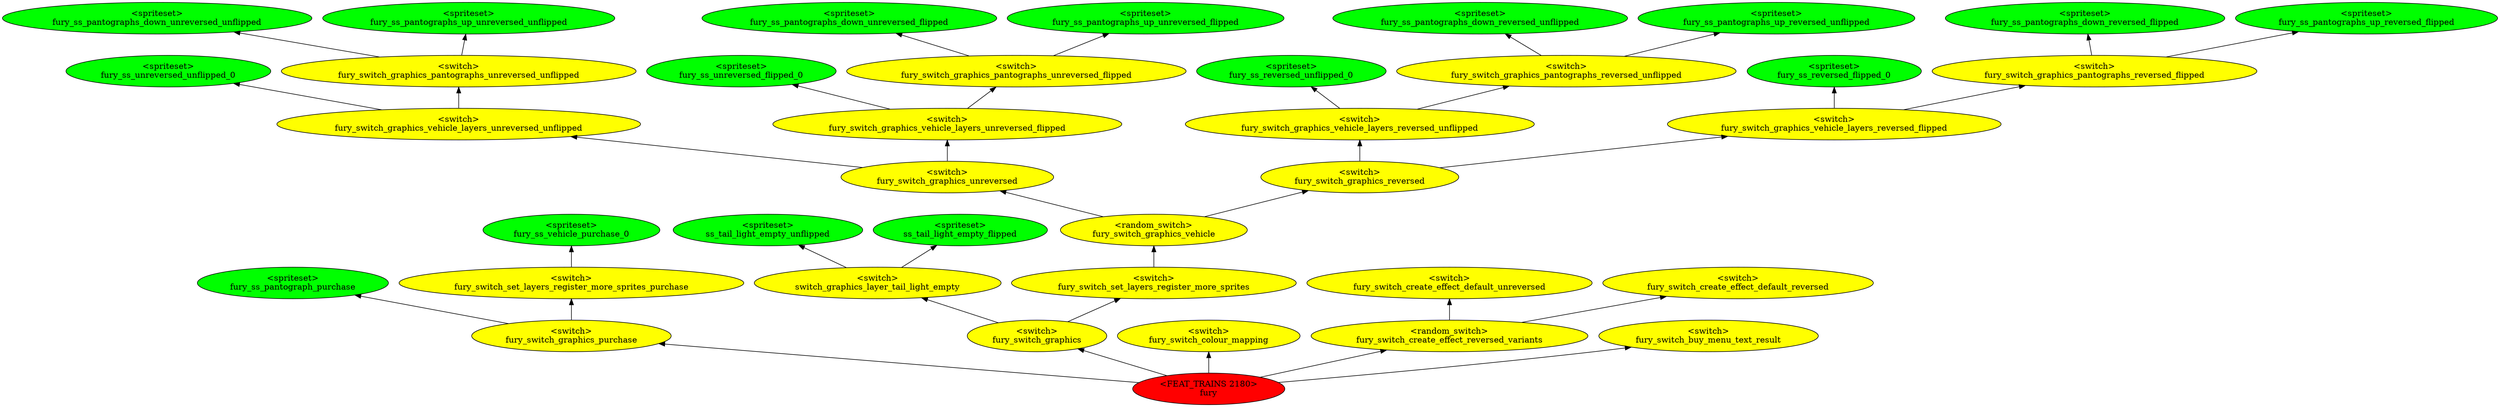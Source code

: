 digraph {
rankdir="BT"
ss_tail_light_empty_unflipped [fillcolor=green style="filled" label="<spriteset>\nss_tail_light_empty_unflipped"]
ss_tail_light_empty_flipped [fillcolor=green style="filled" label="<spriteset>\nss_tail_light_empty_flipped"]
switch_graphics_layer_tail_light_empty [fillcolor=yellow style="filled" label="<switch>\nswitch_graphics_layer_tail_light_empty"]
fury_ss_unreversed_unflipped_0 [fillcolor=green style="filled" label="<spriteset>\nfury_ss_unreversed_unflipped_0"]
fury_ss_pantographs_down_unreversed_unflipped [fillcolor=green style="filled" label="<spriteset>\nfury_ss_pantographs_down_unreversed_unflipped"]
fury_ss_pantographs_up_unreversed_unflipped [fillcolor=green style="filled" label="<spriteset>\nfury_ss_pantographs_up_unreversed_unflipped"]
fury_switch_graphics_pantographs_unreversed_unflipped [fillcolor=yellow style="filled" label="<switch>\nfury_switch_graphics_pantographs_unreversed_unflipped"]
fury_switch_graphics_vehicle_layers_unreversed_unflipped [fillcolor=yellow style="filled" label="<switch>\nfury_switch_graphics_vehicle_layers_unreversed_unflipped"]
fury_ss_unreversed_flipped_0 [fillcolor=green style="filled" label="<spriteset>\nfury_ss_unreversed_flipped_0"]
fury_ss_pantographs_down_unreversed_flipped [fillcolor=green style="filled" label="<spriteset>\nfury_ss_pantographs_down_unreversed_flipped"]
fury_ss_pantographs_up_unreversed_flipped [fillcolor=green style="filled" label="<spriteset>\nfury_ss_pantographs_up_unreversed_flipped"]
fury_switch_graphics_pantographs_unreversed_flipped [fillcolor=yellow style="filled" label="<switch>\nfury_switch_graphics_pantographs_unreversed_flipped"]
fury_switch_graphics_vehicle_layers_unreversed_flipped [fillcolor=yellow style="filled" label="<switch>\nfury_switch_graphics_vehicle_layers_unreversed_flipped"]
fury_switch_graphics_unreversed [fillcolor=yellow style="filled" label="<switch>\nfury_switch_graphics_unreversed"]
fury_ss_reversed_unflipped_0 [fillcolor=green style="filled" label="<spriteset>\nfury_ss_reversed_unflipped_0"]
fury_ss_pantographs_down_reversed_unflipped [fillcolor=green style="filled" label="<spriteset>\nfury_ss_pantographs_down_reversed_unflipped"]
fury_ss_pantographs_up_reversed_unflipped [fillcolor=green style="filled" label="<spriteset>\nfury_ss_pantographs_up_reversed_unflipped"]
fury_switch_graphics_pantographs_reversed_unflipped [fillcolor=yellow style="filled" label="<switch>\nfury_switch_graphics_pantographs_reversed_unflipped"]
fury_switch_graphics_vehicle_layers_reversed_unflipped [fillcolor=yellow style="filled" label="<switch>\nfury_switch_graphics_vehicle_layers_reversed_unflipped"]
fury_ss_reversed_flipped_0 [fillcolor=green style="filled" label="<spriteset>\nfury_ss_reversed_flipped_0"]
fury_ss_pantographs_down_reversed_flipped [fillcolor=green style="filled" label="<spriteset>\nfury_ss_pantographs_down_reversed_flipped"]
fury_ss_pantographs_up_reversed_flipped [fillcolor=green style="filled" label="<spriteset>\nfury_ss_pantographs_up_reversed_flipped"]
fury_switch_graphics_pantographs_reversed_flipped [fillcolor=yellow style="filled" label="<switch>\nfury_switch_graphics_pantographs_reversed_flipped"]
fury_switch_graphics_vehicle_layers_reversed_flipped [fillcolor=yellow style="filled" label="<switch>\nfury_switch_graphics_vehicle_layers_reversed_flipped"]
fury_switch_graphics_reversed [fillcolor=yellow style="filled" label="<switch>\nfury_switch_graphics_reversed"]
fury_switch_graphics_vehicle [fillcolor=yellow style="filled" label="<random_switch>\nfury_switch_graphics_vehicle"]
fury_ss_vehicle_purchase_0 [fillcolor=green style="filled" label="<spriteset>\nfury_ss_vehicle_purchase_0"]
fury_ss_pantograph_purchase [fillcolor=green style="filled" label="<spriteset>\nfury_ss_pantograph_purchase"]
fury_switch_set_layers_register_more_sprites_purchase [fillcolor=yellow style="filled" label="<switch>\nfury_switch_set_layers_register_more_sprites_purchase"]
fury_switch_graphics_purchase [fillcolor=yellow style="filled" label="<switch>\nfury_switch_graphics_purchase"]
fury_switch_set_layers_register_more_sprites [fillcolor=yellow style="filled" label="<switch>\nfury_switch_set_layers_register_more_sprites"]
fury_switch_graphics [fillcolor=yellow style="filled" label="<switch>\nfury_switch_graphics"]
fury_switch_colour_mapping [fillcolor=yellow style="filled" label="<switch>\nfury_switch_colour_mapping"]
fury_switch_create_effect_default_unreversed [fillcolor=yellow style="filled" label="<switch>\nfury_switch_create_effect_default_unreversed"]
fury_switch_create_effect_default_reversed [fillcolor=yellow style="filled" label="<switch>\nfury_switch_create_effect_default_reversed"]
fury_switch_create_effect_reversed_variants [fillcolor=yellow style="filled" label="<random_switch>\nfury_switch_create_effect_reversed_variants"]
fury_switch_buy_menu_text_result [fillcolor=yellow style="filled" label="<switch>\nfury_switch_buy_menu_text_result"]
fury [fillcolor=red style="filled" label="<FEAT_TRAINS 2180>\nfury"]
fury_switch_graphics_vehicle->fury_switch_graphics_reversed
fury->fury_switch_colour_mapping
fury_switch_graphics_reversed->fury_switch_graphics_vehicle_layers_reversed_flipped
fury->fury_switch_graphics
fury_switch_graphics_pantographs_reversed_flipped->fury_ss_pantographs_up_reversed_flipped
fury_switch_graphics_vehicle_layers_reversed_flipped->fury_switch_graphics_pantographs_reversed_flipped
fury_switch_set_layers_register_more_sprites->fury_switch_graphics_vehicle
fury_switch_graphics_reversed->fury_switch_graphics_vehicle_layers_reversed_unflipped
fury_switch_graphics->switch_graphics_layer_tail_light_empty
fury_switch_graphics_unreversed->fury_switch_graphics_vehicle_layers_unreversed_flipped
switch_graphics_layer_tail_light_empty->ss_tail_light_empty_flipped
fury_switch_graphics_vehicle_layers_unreversed_flipped->fury_switch_graphics_pantographs_unreversed_flipped
fury->fury_switch_graphics_purchase
fury_switch_graphics_vehicle_layers_reversed_unflipped->fury_switch_graphics_pantographs_reversed_unflipped
fury_switch_graphics->fury_switch_set_layers_register_more_sprites
fury_switch_graphics_vehicle_layers_reversed_flipped->fury_ss_reversed_flipped_0
fury_switch_graphics_vehicle_layers_unreversed_unflipped->fury_switch_graphics_pantographs_unreversed_unflipped
fury->fury_switch_buy_menu_text_result
fury_switch_set_layers_register_more_sprites_purchase->fury_ss_vehicle_purchase_0
fury_switch_graphics_purchase->fury_ss_pantograph_purchase
fury->fury_switch_create_effect_reversed_variants
fury_switch_graphics_unreversed->fury_switch_graphics_vehicle_layers_unreversed_unflipped
fury_switch_graphics_vehicle_layers_unreversed_flipped->fury_ss_unreversed_flipped_0
fury_switch_graphics_purchase->fury_switch_set_layers_register_more_sprites_purchase
fury_switch_graphics_pantographs_reversed_unflipped->fury_ss_pantographs_up_reversed_unflipped
fury_switch_graphics_pantographs_unreversed_unflipped->fury_ss_pantographs_down_unreversed_unflipped
fury_switch_graphics_vehicle_layers_reversed_unflipped->fury_ss_reversed_unflipped_0
fury_switch_graphics_vehicle->fury_switch_graphics_unreversed
fury_switch_graphics_pantographs_reversed_flipped->fury_ss_pantographs_down_reversed_flipped
fury_switch_graphics_pantographs_unreversed_flipped->fury_ss_pantographs_down_unreversed_flipped
switch_graphics_layer_tail_light_empty->ss_tail_light_empty_unflipped
fury_switch_graphics_pantographs_unreversed_unflipped->fury_ss_pantographs_up_unreversed_unflipped
fury_switch_graphics_vehicle_layers_unreversed_unflipped->fury_ss_unreversed_unflipped_0
fury_switch_create_effect_reversed_variants->fury_switch_create_effect_default_unreversed
fury_switch_graphics_pantographs_unreversed_flipped->fury_ss_pantographs_up_unreversed_flipped
fury_switch_graphics_pantographs_reversed_unflipped->fury_ss_pantographs_down_reversed_unflipped
fury_switch_create_effect_reversed_variants->fury_switch_create_effect_default_reversed
}

